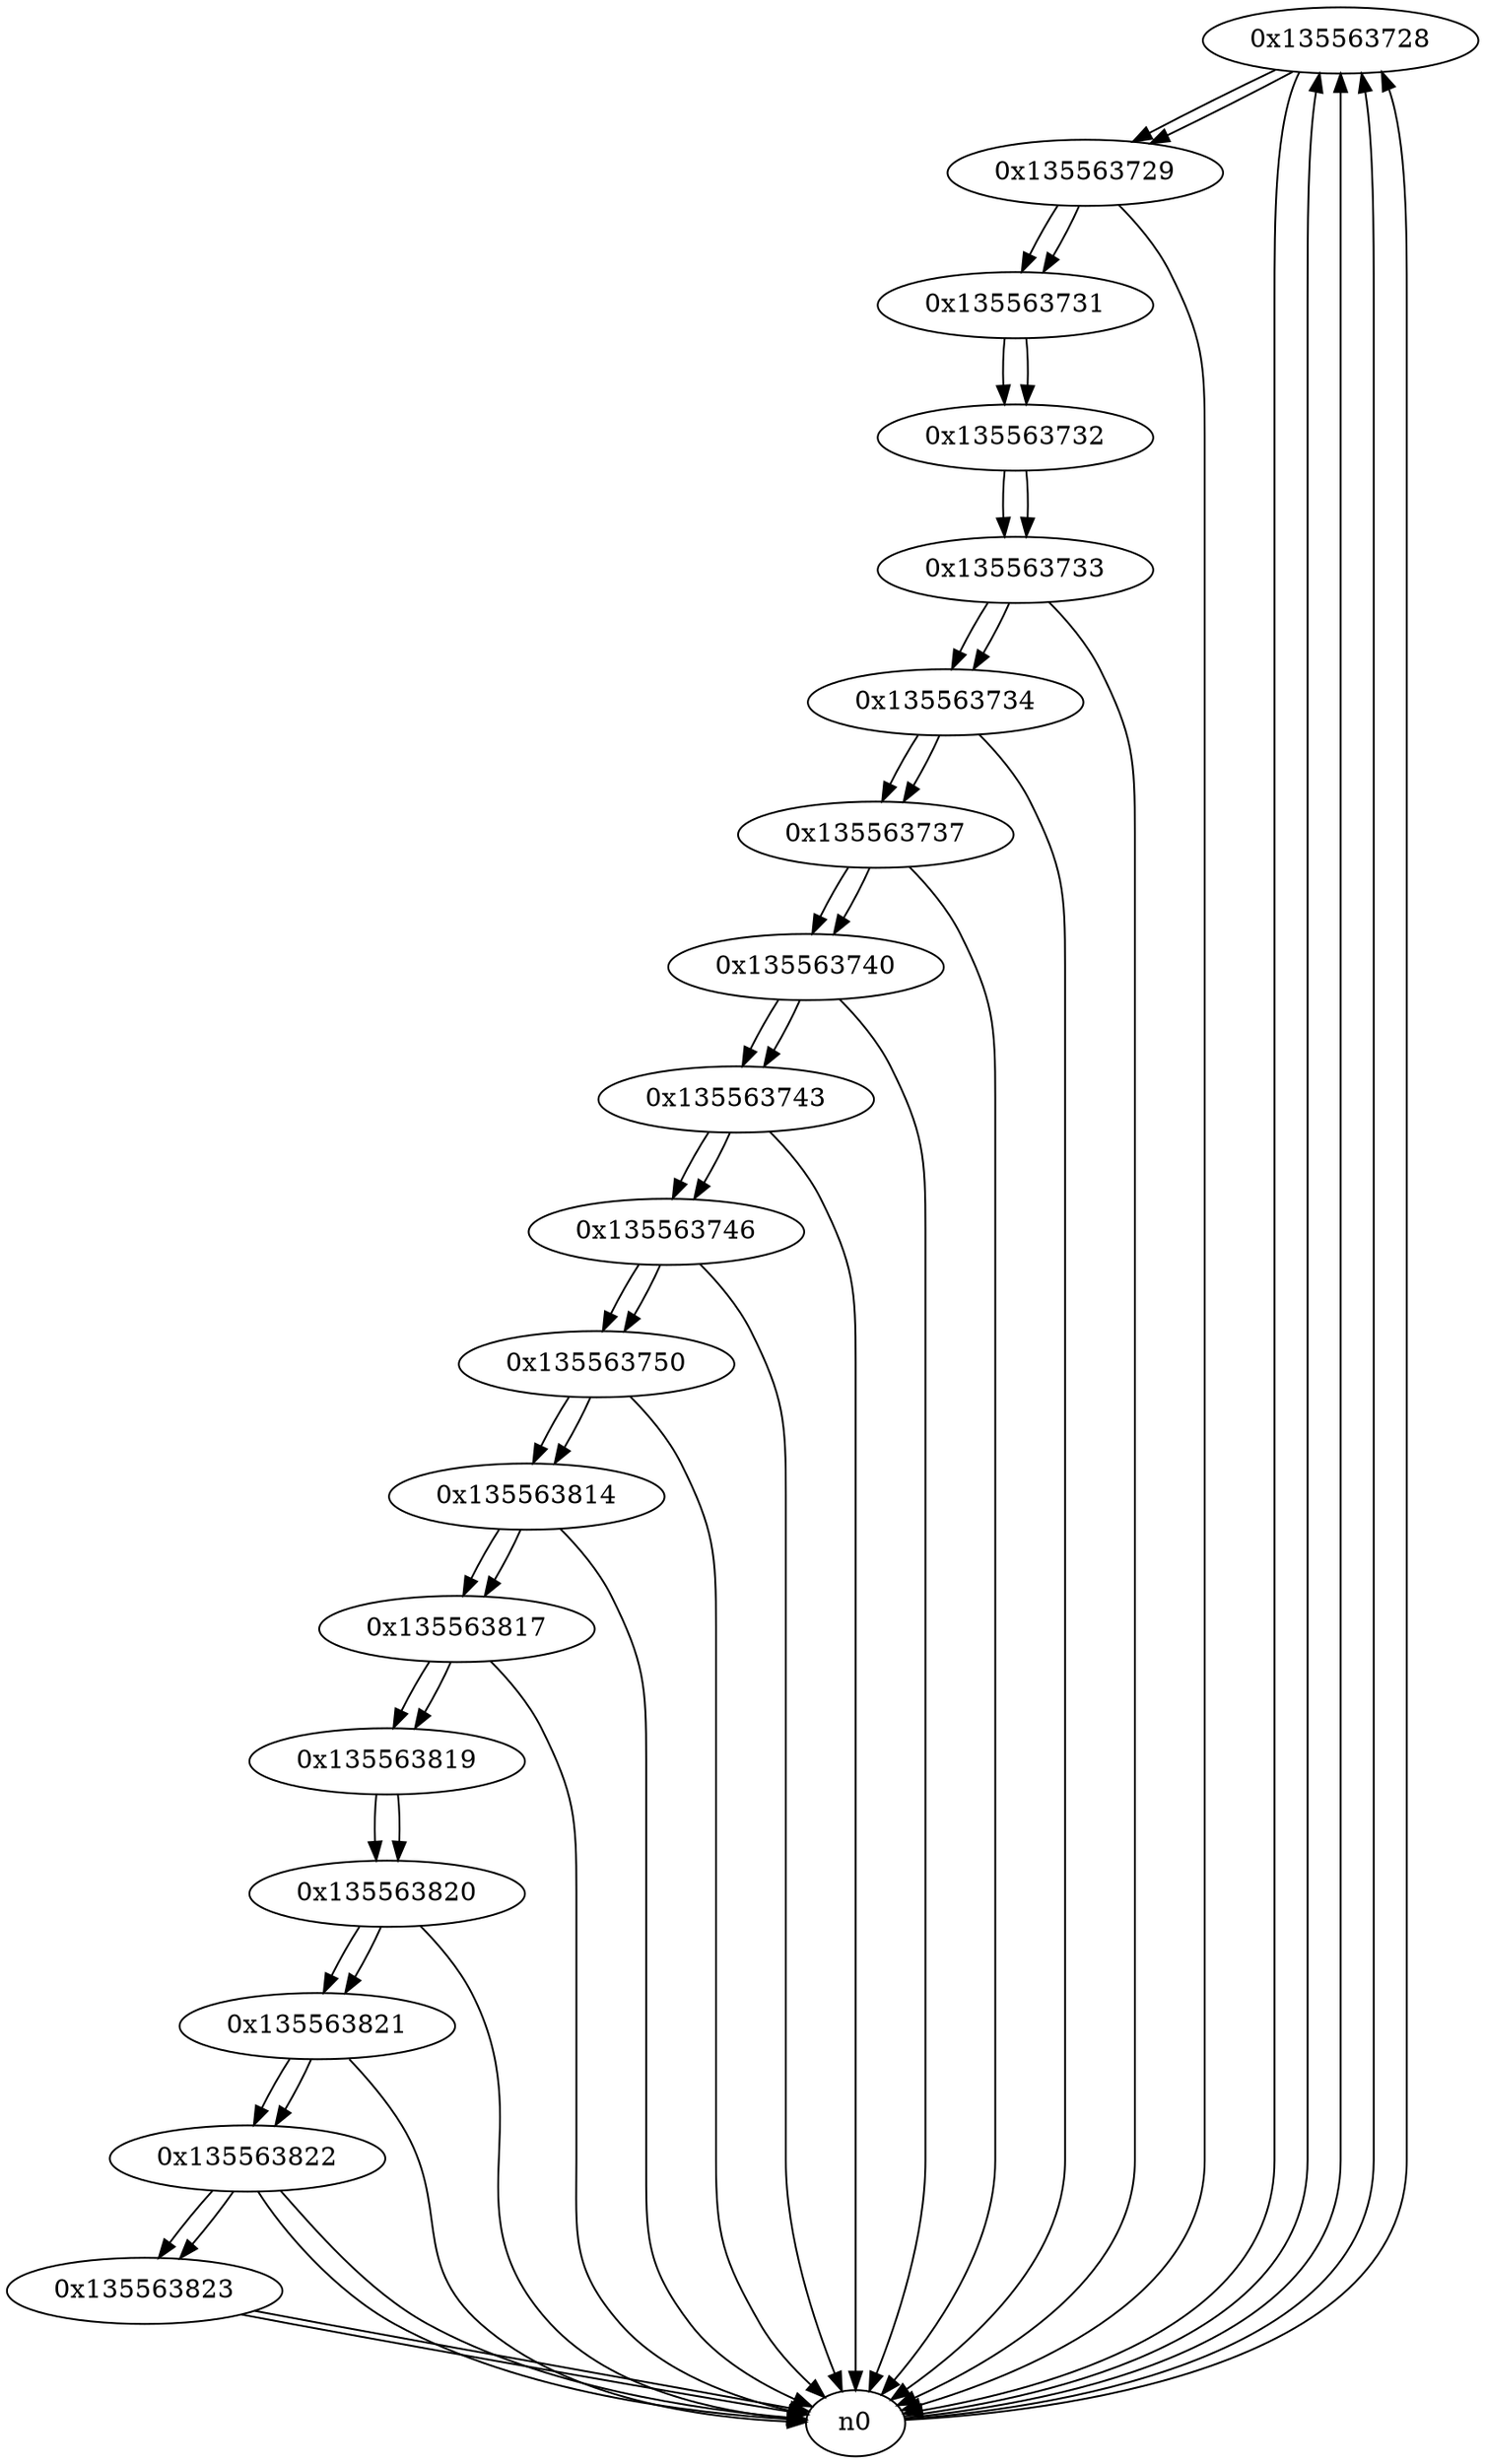 digraph G{
/* nodes */
  n1 [label="0x135563728"]
  n2 [label="0x135563729"]
  n3 [label="0x135563731"]
  n4 [label="0x135563732"]
  n5 [label="0x135563733"]
  n6 [label="0x135563734"]
  n7 [label="0x135563737"]
  n8 [label="0x135563740"]
  n9 [label="0x135563743"]
  n10 [label="0x135563746"]
  n11 [label="0x135563750"]
  n12 [label="0x135563814"]
  n13 [label="0x135563817"]
  n14 [label="0x135563819"]
  n15 [label="0x135563820"]
  n16 [label="0x135563821"]
  n17 [label="0x135563822"]
  n18 [label="0x135563823"]
/* edges */
n1 -> n2;
n1 -> n0;
n0 -> n1;
n0 -> n1;
n0 -> n1;
n0 -> n1;
n2 -> n3;
n2 -> n0;
n1 -> n2;
n3 -> n4;
n2 -> n3;
n4 -> n5;
n3 -> n4;
n5 -> n6;
n5 -> n0;
n4 -> n5;
n6 -> n7;
n6 -> n0;
n5 -> n6;
n7 -> n8;
n7 -> n0;
n6 -> n7;
n8 -> n9;
n8 -> n0;
n7 -> n8;
n9 -> n10;
n9 -> n0;
n8 -> n9;
n10 -> n11;
n10 -> n0;
n9 -> n10;
n11 -> n12;
n11 -> n0;
n10 -> n11;
n12 -> n13;
n12 -> n0;
n11 -> n12;
n13 -> n14;
n13 -> n0;
n12 -> n13;
n14 -> n15;
n13 -> n14;
n15 -> n16;
n15 -> n0;
n14 -> n15;
n16 -> n17;
n16 -> n0;
n15 -> n16;
n17 -> n18;
n17 -> n0;
n17 -> n0;
n16 -> n17;
n18 -> n0;
n18 -> n0;
n17 -> n18;
}
